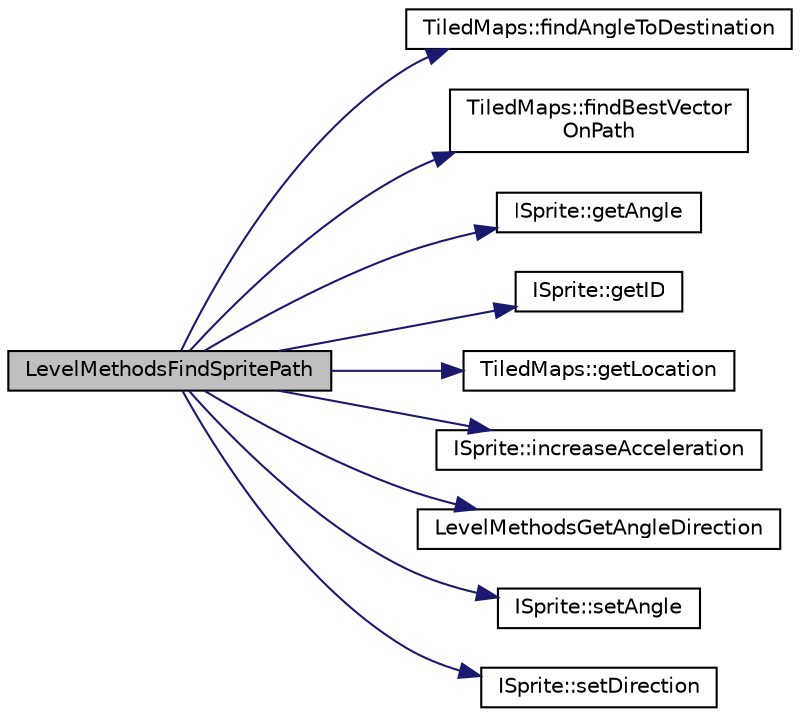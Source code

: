 digraph "LevelMethodsFindSpritePath"
{
 // LATEX_PDF_SIZE
  edge [fontname="Helvetica",fontsize="10",labelfontname="Helvetica",labelfontsize="10"];
  node [fontname="Helvetica",fontsize="10",shape=record];
  rankdir="LR";
  Node1 [label="LevelMethodsFindSpritePath",height=0.2,width=0.4,color="black", fillcolor="grey75", style="filled", fontcolor="black",tooltip=" "];
  Node1 -> Node2 [color="midnightblue",fontsize="10",style="solid",fontname="Helvetica"];
  Node2 [label="TiledMaps::findAngleToDestination",height=0.2,width=0.4,color="black", fillcolor="white", style="filled",URL="$class_tiled_maps.html#aeeb2e293c661ff413fb0e8ee73fce5c1",tooltip=" "];
  Node1 -> Node3 [color="midnightblue",fontsize="10",style="solid",fontname="Helvetica"];
  Node3 [label="TiledMaps::findBestVector\lOnPath",height=0.2,width=0.4,color="black", fillcolor="white", style="filled",URL="$class_tiled_maps.html#a13bf49e8e11525f10538421d86ef944f",tooltip=" "];
  Node1 -> Node4 [color="midnightblue",fontsize="10",style="solid",fontname="Helvetica"];
  Node4 [label="ISprite::getAngle",height=0.2,width=0.4,color="black", fillcolor="white", style="filled",URL="$class_i_sprite.html#a44ab48c7a0ca24cf44b5aeb7c84ba597",tooltip=" "];
  Node1 -> Node5 [color="midnightblue",fontsize="10",style="solid",fontname="Helvetica"];
  Node5 [label="ISprite::getID",height=0.2,width=0.4,color="black", fillcolor="white", style="filled",URL="$class_i_sprite.html#aeb1558c92ad0bc6473f85f5a794ae352",tooltip=" "];
  Node1 -> Node6 [color="midnightblue",fontsize="10",style="solid",fontname="Helvetica"];
  Node6 [label="TiledMaps::getLocation",height=0.2,width=0.4,color="black", fillcolor="white", style="filled",URL="$class_tiled_maps.html#a9941b1c1c42a1e3fea32e6844f1dd6ad",tooltip=" "];
  Node1 -> Node7 [color="midnightblue",fontsize="10",style="solid",fontname="Helvetica"];
  Node7 [label="ISprite::increaseAcceleration",height=0.2,width=0.4,color="black", fillcolor="white", style="filled",URL="$class_i_sprite.html#a8604067bfc4764e4215c8e472390984d",tooltip=" "];
  Node1 -> Node8 [color="midnightblue",fontsize="10",style="solid",fontname="Helvetica"];
  Node8 [label="LevelMethodsGetAngleDirection",height=0.2,width=0.4,color="black", fillcolor="white", style="filled",URL="$_level_methods_8cpp.html#af96fb4e7aaa3caa200b62bd498477223",tooltip="Indicates one of six directions an angle is facing ..."];
  Node1 -> Node9 [color="midnightblue",fontsize="10",style="solid",fontname="Helvetica"];
  Node9 [label="ISprite::setAngle",height=0.2,width=0.4,color="black", fillcolor="white", style="filled",URL="$class_i_sprite.html#a898c383dffb69ea7a874caf7db0bd102",tooltip=" "];
  Node1 -> Node10 [color="midnightblue",fontsize="10",style="solid",fontname="Helvetica"];
  Node10 [label="ISprite::setDirection",height=0.2,width=0.4,color="black", fillcolor="white", style="filled",URL="$class_i_sprite.html#a619d68c2f620557aa1234da2e574c299",tooltip=" "];
}
